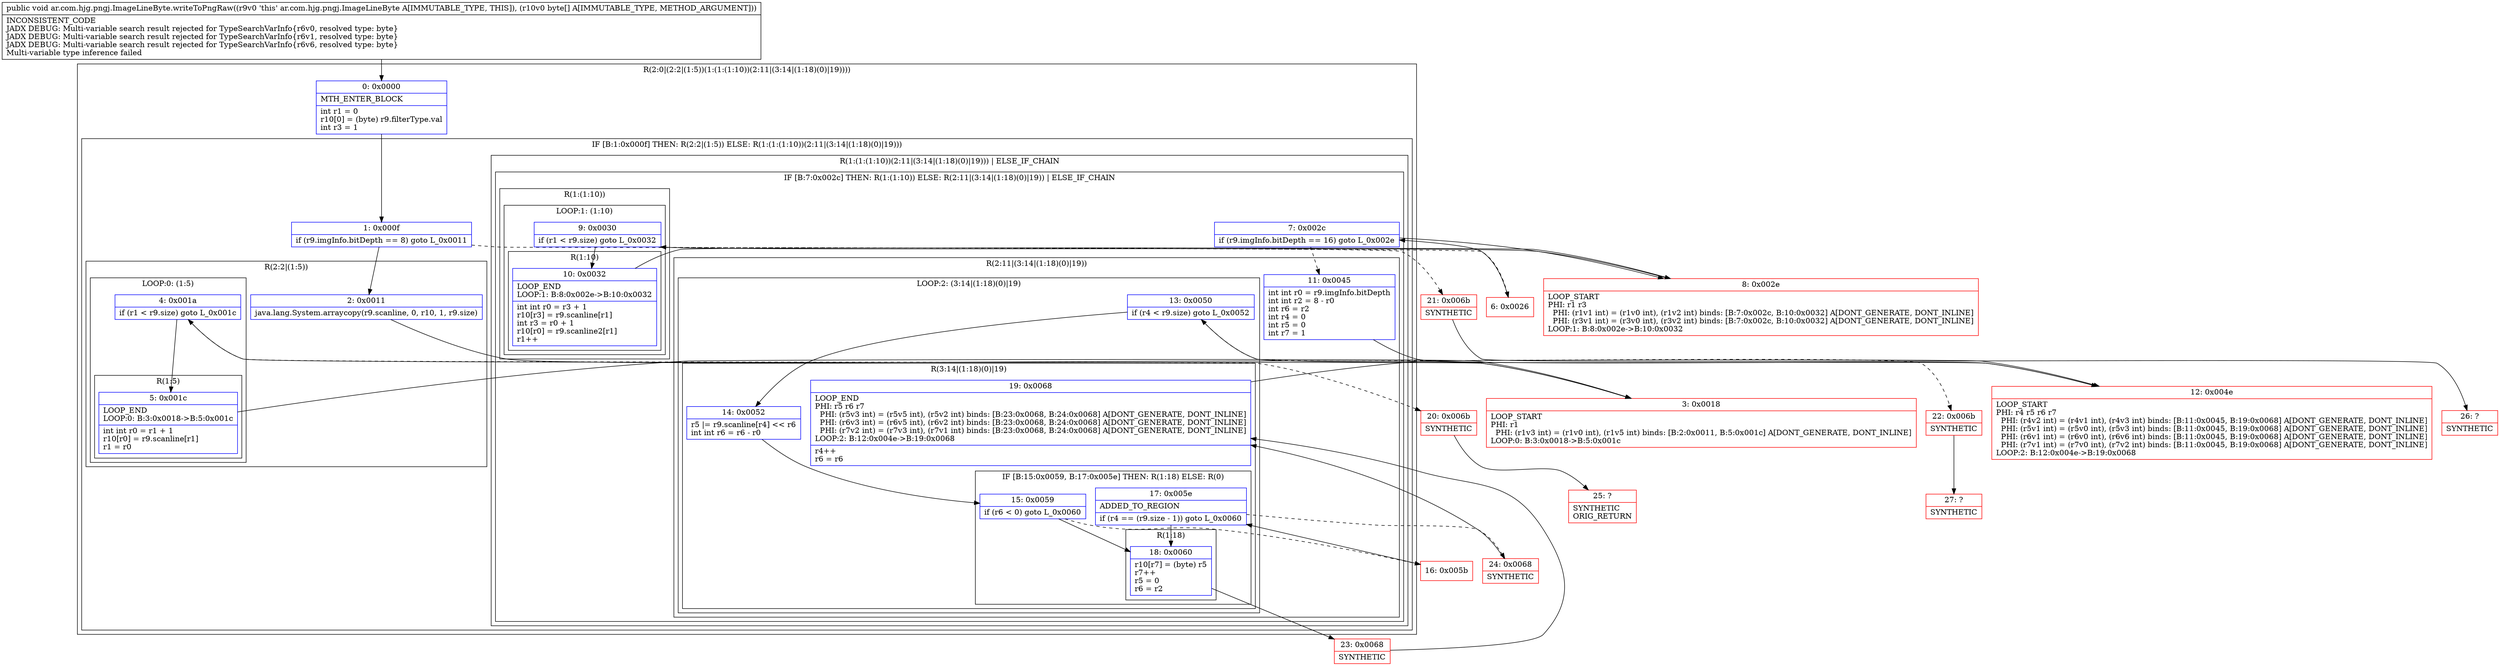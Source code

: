 digraph "CFG forar.com.hjg.pngj.ImageLineByte.writeToPngRaw([B)V" {
subgraph cluster_Region_943932705 {
label = "R(2:0|(2:2|(1:5))(1:(1:(1:10))(2:11|(3:14|(1:18)(0)|19))))";
node [shape=record,color=blue];
Node_0 [shape=record,label="{0\:\ 0x0000|MTH_ENTER_BLOCK\l|int r1 = 0\lr10[0] = (byte) r9.filterType.val\lint r3 = 1\l}"];
subgraph cluster_IfRegion_316681530 {
label = "IF [B:1:0x000f] THEN: R(2:2|(1:5)) ELSE: R(1:(1:(1:10))(2:11|(3:14|(1:18)(0)|19)))";
node [shape=record,color=blue];
Node_1 [shape=record,label="{1\:\ 0x000f|if (r9.imgInfo.bitDepth == 8) goto L_0x0011\l}"];
subgraph cluster_Region_1654740626 {
label = "R(2:2|(1:5))";
node [shape=record,color=blue];
Node_2 [shape=record,label="{2\:\ 0x0011|java.lang.System.arraycopy(r9.scanline, 0, r10, 1, r9.size)\l}"];
subgraph cluster_LoopRegion_1973914067 {
label = "LOOP:0: (1:5)";
node [shape=record,color=blue];
Node_4 [shape=record,label="{4\:\ 0x001a|if (r1 \< r9.size) goto L_0x001c\l}"];
subgraph cluster_Region_1297859388 {
label = "R(1:5)";
node [shape=record,color=blue];
Node_5 [shape=record,label="{5\:\ 0x001c|LOOP_END\lLOOP:0: B:3:0x0018\-\>B:5:0x001c\l|int int r0 = r1 + 1\lr10[r0] = r9.scanline[r1]\lr1 = r0\l}"];
}
}
}
subgraph cluster_Region_197044982 {
label = "R(1:(1:(1:10))(2:11|(3:14|(1:18)(0)|19))) | ELSE_IF_CHAIN\l";
node [shape=record,color=blue];
subgraph cluster_IfRegion_1643119744 {
label = "IF [B:7:0x002c] THEN: R(1:(1:10)) ELSE: R(2:11|(3:14|(1:18)(0)|19)) | ELSE_IF_CHAIN\l";
node [shape=record,color=blue];
Node_7 [shape=record,label="{7\:\ 0x002c|if (r9.imgInfo.bitDepth == 16) goto L_0x002e\l}"];
subgraph cluster_Region_1927965817 {
label = "R(1:(1:10))";
node [shape=record,color=blue];
subgraph cluster_LoopRegion_1475322946 {
label = "LOOP:1: (1:10)";
node [shape=record,color=blue];
Node_9 [shape=record,label="{9\:\ 0x0030|if (r1 \< r9.size) goto L_0x0032\l}"];
subgraph cluster_Region_1092798829 {
label = "R(1:10)";
node [shape=record,color=blue];
Node_10 [shape=record,label="{10\:\ 0x0032|LOOP_END\lLOOP:1: B:8:0x002e\-\>B:10:0x0032\l|int int r0 = r3 + 1\lr10[r3] = r9.scanline[r1]\lint r3 = r0 + 1\lr10[r0] = r9.scanline2[r1]\lr1++\l}"];
}
}
}
subgraph cluster_Region_580472747 {
label = "R(2:11|(3:14|(1:18)(0)|19))";
node [shape=record,color=blue];
Node_11 [shape=record,label="{11\:\ 0x0045|int int r0 = r9.imgInfo.bitDepth\lint int r2 = 8 \- r0\lint r6 = r2\lint r4 = 0\lint r5 = 0\lint r7 = 1\l}"];
subgraph cluster_LoopRegion_1376759439 {
label = "LOOP:2: (3:14|(1:18)(0)|19)";
node [shape=record,color=blue];
Node_13 [shape=record,label="{13\:\ 0x0050|if (r4 \< r9.size) goto L_0x0052\l}"];
subgraph cluster_Region_826813159 {
label = "R(3:14|(1:18)(0)|19)";
node [shape=record,color=blue];
Node_14 [shape=record,label="{14\:\ 0x0052|r5 \|= r9.scanline[r4] \<\< r6\lint int r6 = r6 \- r0\l}"];
subgraph cluster_IfRegion_973293426 {
label = "IF [B:15:0x0059, B:17:0x005e] THEN: R(1:18) ELSE: R(0)";
node [shape=record,color=blue];
Node_15 [shape=record,label="{15\:\ 0x0059|if (r6 \< 0) goto L_0x0060\l}"];
Node_17 [shape=record,label="{17\:\ 0x005e|ADDED_TO_REGION\l|if (r4 == (r9.size \- 1)) goto L_0x0060\l}"];
subgraph cluster_Region_464471352 {
label = "R(1:18)";
node [shape=record,color=blue];
Node_18 [shape=record,label="{18\:\ 0x0060|r10[r7] = (byte) r5\lr7++\lr5 = 0\lr6 = r2\l}"];
}
subgraph cluster_Region_437760368 {
label = "R(0)";
node [shape=record,color=blue];
}
}
Node_19 [shape=record,label="{19\:\ 0x0068|LOOP_END\lPHI: r5 r6 r7 \l  PHI: (r5v3 int) = (r5v5 int), (r5v2 int) binds: [B:23:0x0068, B:24:0x0068] A[DONT_GENERATE, DONT_INLINE]\l  PHI: (r6v3 int) = (r6v5 int), (r6v2 int) binds: [B:23:0x0068, B:24:0x0068] A[DONT_GENERATE, DONT_INLINE]\l  PHI: (r7v2 int) = (r7v3 int), (r7v1 int) binds: [B:23:0x0068, B:24:0x0068] A[DONT_GENERATE, DONT_INLINE]\lLOOP:2: B:12:0x004e\-\>B:19:0x0068\l|r4++\lr6 = r6\l}"];
}
}
}
}
}
}
}
Node_3 [shape=record,color=red,label="{3\:\ 0x0018|LOOP_START\lPHI: r1 \l  PHI: (r1v3 int) = (r1v0 int), (r1v5 int) binds: [B:2:0x0011, B:5:0x001c] A[DONT_GENERATE, DONT_INLINE]\lLOOP:0: B:3:0x0018\-\>B:5:0x001c\l}"];
Node_6 [shape=record,color=red,label="{6\:\ 0x0026}"];
Node_8 [shape=record,color=red,label="{8\:\ 0x002e|LOOP_START\lPHI: r1 r3 \l  PHI: (r1v1 int) = (r1v0 int), (r1v2 int) binds: [B:7:0x002c, B:10:0x0032] A[DONT_GENERATE, DONT_INLINE]\l  PHI: (r3v1 int) = (r3v0 int), (r3v2 int) binds: [B:7:0x002c, B:10:0x0032] A[DONT_GENERATE, DONT_INLINE]\lLOOP:1: B:8:0x002e\-\>B:10:0x0032\l}"];
Node_12 [shape=record,color=red,label="{12\:\ 0x004e|LOOP_START\lPHI: r4 r5 r6 r7 \l  PHI: (r4v2 int) = (r4v1 int), (r4v3 int) binds: [B:11:0x0045, B:19:0x0068] A[DONT_GENERATE, DONT_INLINE]\l  PHI: (r5v1 int) = (r5v0 int), (r5v3 int) binds: [B:11:0x0045, B:19:0x0068] A[DONT_GENERATE, DONT_INLINE]\l  PHI: (r6v1 int) = (r6v0 int), (r6v6 int) binds: [B:11:0x0045, B:19:0x0068] A[DONT_GENERATE, DONT_INLINE]\l  PHI: (r7v1 int) = (r7v0 int), (r7v2 int) binds: [B:11:0x0045, B:19:0x0068] A[DONT_GENERATE, DONT_INLINE]\lLOOP:2: B:12:0x004e\-\>B:19:0x0068\l}"];
Node_16 [shape=record,color=red,label="{16\:\ 0x005b}"];
Node_20 [shape=record,color=red,label="{20\:\ 0x006b|SYNTHETIC\l}"];
Node_21 [shape=record,color=red,label="{21\:\ 0x006b|SYNTHETIC\l}"];
Node_22 [shape=record,color=red,label="{22\:\ 0x006b|SYNTHETIC\l}"];
Node_23 [shape=record,color=red,label="{23\:\ 0x0068|SYNTHETIC\l}"];
Node_24 [shape=record,color=red,label="{24\:\ 0x0068|SYNTHETIC\l}"];
Node_25 [shape=record,color=red,label="{25\:\ ?|SYNTHETIC\lORIG_RETURN\l}"];
Node_26 [shape=record,color=red,label="{26\:\ ?|SYNTHETIC\l}"];
Node_27 [shape=record,color=red,label="{27\:\ ?|SYNTHETIC\l}"];
MethodNode[shape=record,label="{public void ar.com.hjg.pngj.ImageLineByte.writeToPngRaw((r9v0 'this' ar.com.hjg.pngj.ImageLineByte A[IMMUTABLE_TYPE, THIS]), (r10v0 byte[] A[IMMUTABLE_TYPE, METHOD_ARGUMENT]))  | INCONSISTENT_CODE\lJADX DEBUG: Multi\-variable search result rejected for TypeSearchVarInfo\{r6v0, resolved type: byte\}\lJADX DEBUG: Multi\-variable search result rejected for TypeSearchVarInfo\{r6v1, resolved type: byte\}\lJADX DEBUG: Multi\-variable search result rejected for TypeSearchVarInfo\{r6v6, resolved type: byte\}\lMulti\-variable type inference failed\l}"];
MethodNode -> Node_0;
Node_0 -> Node_1;
Node_1 -> Node_2;
Node_1 -> Node_6[style=dashed];
Node_2 -> Node_3;
Node_4 -> Node_5;
Node_4 -> Node_20[style=dashed];
Node_5 -> Node_3;
Node_7 -> Node_8;
Node_7 -> Node_11[style=dashed];
Node_9 -> Node_10;
Node_9 -> Node_21[style=dashed];
Node_10 -> Node_8;
Node_11 -> Node_12;
Node_13 -> Node_14;
Node_13 -> Node_22[style=dashed];
Node_14 -> Node_15;
Node_15 -> Node_16[style=dashed];
Node_15 -> Node_18;
Node_17 -> Node_18;
Node_17 -> Node_24[style=dashed];
Node_18 -> Node_23;
Node_19 -> Node_12;
Node_3 -> Node_4;
Node_6 -> Node_7;
Node_8 -> Node_9;
Node_12 -> Node_13;
Node_16 -> Node_17;
Node_20 -> Node_25;
Node_21 -> Node_26;
Node_22 -> Node_27;
Node_23 -> Node_19;
Node_24 -> Node_19;
}

